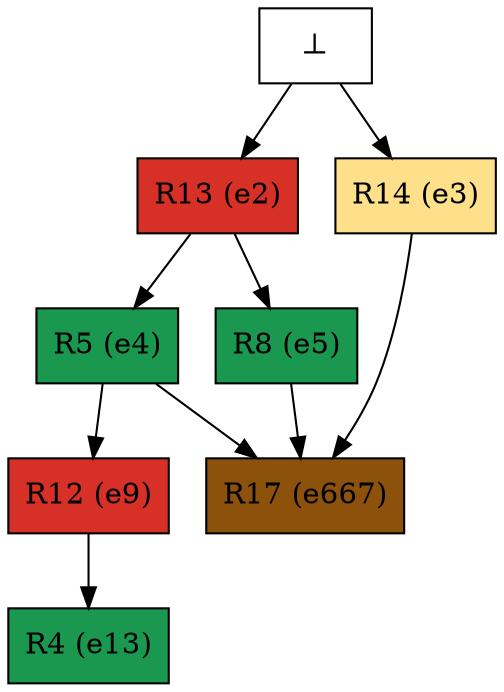 digraph test {
  e2 -> e4;
  e2 -> e5;
  e4 -> e9;
  e9 -> e13;
  e3 -> e667;
  e4 -> e667;
  e5 -> e667;
  e0 -> e2;
  e0 -> e3;
  e2 [color="black" fillcolor="#d73027:#d73027" label="R13 (e2)" shape=box style=filled];
  e3 [color="black" fillcolor="#fee08b:#fee08b" label="R14 (e3)" shape=box style=filled];
  e4 [color="black" fillcolor="#1a9850:#1a9850" label="R5 (e4)" shape=box style=filled];
  e5 [color="black" fillcolor="#1a9850:#1a9850" label="R8 (e5)" shape=box style=filled];
  e9 [color="black" fillcolor="#d73027:#d73027" label="R12 (e9)" shape=box style=filled];
  e13 [color="black" fillcolor="#1a9850:#1a9850" label="R4 (e13)" shape=box style=filled];
  e667 [color="black" fillcolor="#8c510a:#8c510a" label="R17 (e667)" shape=box style=filled];
  e0 [fillcolor="white" label="⊥" shape=box style=filled];
}
